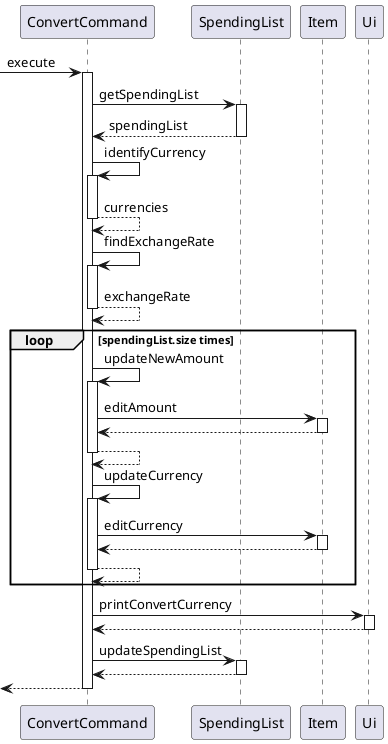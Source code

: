 @startuml
->ConvertCommand:execute
activate ConvertCommand
ConvertCommand->SpendingList:getSpendingList
activate SpendingList
SpendingList-->ConvertCommand:spendingList
deactivate SpendingList
ConvertCommand->ConvertCommand:identifyCurrency
activate ConvertCommand
ConvertCommand-->ConvertCommand:currencies
deactivate ConvertCommand
ConvertCommand->ConvertCommand:findExchangeRate
activate ConvertCommand
ConvertCommand-->ConvertCommand:exchangeRate
deactivate ConvertCommand
loop spendingList.size times
ConvertCommand->ConvertCommand:updateNewAmount
activate ConvertCommand
ConvertCommand->Item:editAmount
activate Item
Item-->ConvertCommand:
deactivate Item
ConvertCommand-->ConvertCommand:
deactivate ConvertCommand
ConvertCommand->ConvertCommand:updateCurrency
activate ConvertCommand
ConvertCommand->Item:editCurrency
activate Item
Item-->ConvertCommand:
deactivate Item
ConvertCommand-->ConvertCommand:
deactivate ConvertCommand
end
ConvertCommand->Ui:printConvertCurrency
activate Ui
Ui-->ConvertCommand:
deactivate Ui
ConvertCommand->SpendingList:updateSpendingList
activate SpendingList
SpendingList-->ConvertCommand:
deactivate SpendingList
<--ConvertCommand
deactivate ConvertCommand
@enduml